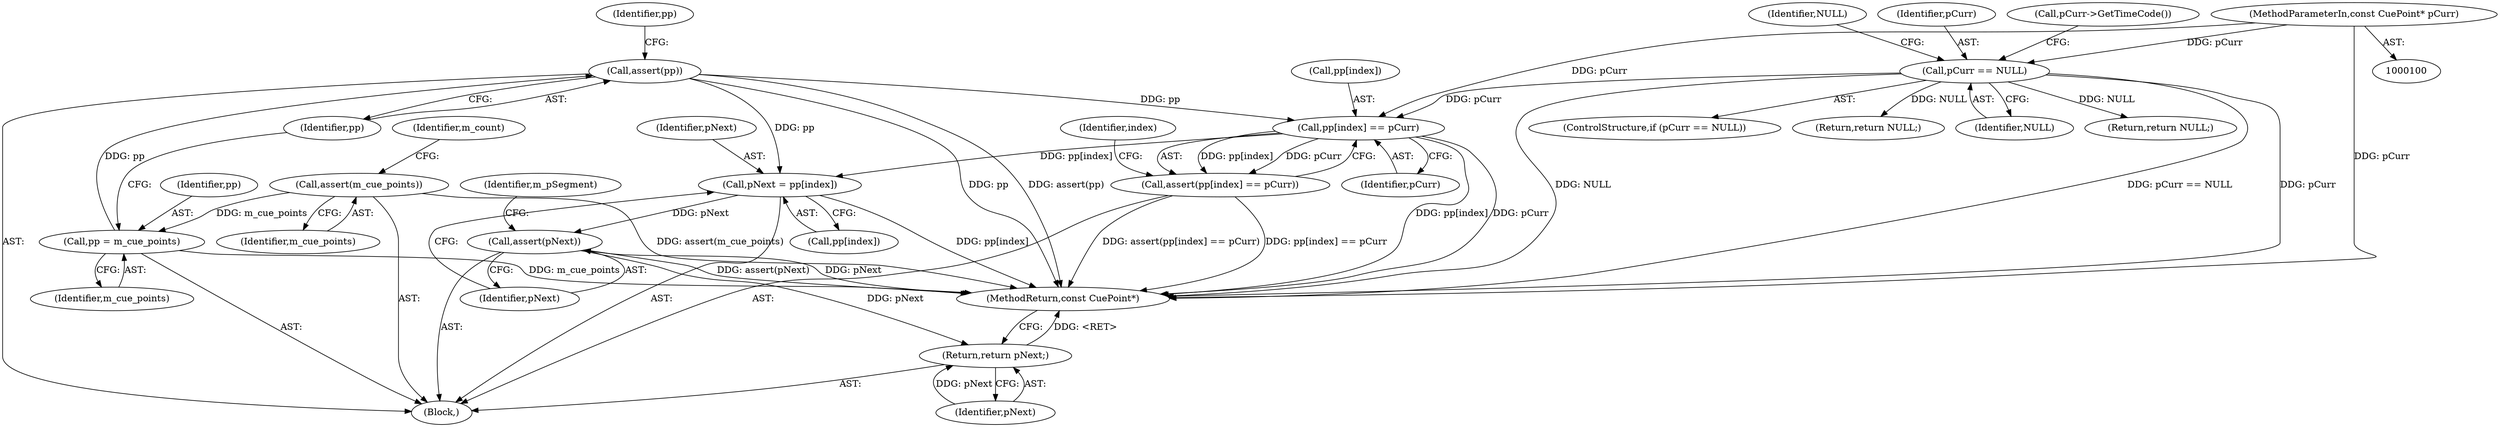 digraph "1_Android_cc274e2abe8b2a6698a5c47d8aa4bb45f1f9538d_19@pointer" {
"1000141" [label="(Call,pp[index] == pCurr)"];
"1000138" [label="(Call,assert(pp))"];
"1000135" [label="(Call,pp = m_cue_points)"];
"1000113" [label="(Call,assert(m_cue_points))"];
"1000104" [label="(Call,pCurr == NULL)"];
"1000101" [label="(MethodParameterIn,const CuePoint* pCurr)"];
"1000140" [label="(Call,assert(pp[index] == pCurr))"];
"1000154" [label="(Call,pNext = pp[index])"];
"1000159" [label="(Call,assert(pNext))"];
"1000165" [label="(Return,return pNext;)"];
"1000108" [label="(Identifier,NULL)"];
"1000105" [label="(Identifier,pCurr)"];
"1000114" [label="(Identifier,m_cue_points)"];
"1000163" [label="(Identifier,m_pSegment)"];
"1000107" [label="(Return,return NULL;)"];
"1000102" [label="(Block,)"];
"1000141" [label="(Call,pp[index] == pCurr)"];
"1000138" [label="(Call,assert(pp))"];
"1000159" [label="(Call,assert(pNext))"];
"1000160" [label="(Identifier,pNext)"];
"1000142" [label="(Call,pp[index])"];
"1000155" [label="(Identifier,pNext)"];
"1000106" [label="(Identifier,NULL)"];
"1000140" [label="(Call,assert(pp[index] == pCurr))"];
"1000156" [label="(Call,pp[index])"];
"1000166" [label="(Identifier,pNext)"];
"1000135" [label="(Call,pp = m_cue_points)"];
"1000165" [label="(Return,return pNext;)"];
"1000101" [label="(MethodParameterIn,const CuePoint* pCurr)"];
"1000117" [label="(Identifier,m_count)"];
"1000154" [label="(Call,pNext = pp[index])"];
"1000147" [label="(Identifier,index)"];
"1000145" [label="(Identifier,pCurr)"];
"1000167" [label="(MethodReturn,const CuePoint*)"];
"1000152" [label="(Return,return NULL;)"];
"1000104" [label="(Call,pCurr == NULL)"];
"1000103" [label="(ControlStructure,if (pCurr == NULL))"];
"1000111" [label="(Call,pCurr->GetTimeCode())"];
"1000139" [label="(Identifier,pp)"];
"1000137" [label="(Identifier,m_cue_points)"];
"1000113" [label="(Call,assert(m_cue_points))"];
"1000136" [label="(Identifier,pp)"];
"1000143" [label="(Identifier,pp)"];
"1000141" -> "1000140"  [label="AST: "];
"1000141" -> "1000145"  [label="CFG: "];
"1000142" -> "1000141"  [label="AST: "];
"1000145" -> "1000141"  [label="AST: "];
"1000140" -> "1000141"  [label="CFG: "];
"1000141" -> "1000167"  [label="DDG: pp[index]"];
"1000141" -> "1000167"  [label="DDG: pCurr"];
"1000141" -> "1000140"  [label="DDG: pp[index]"];
"1000141" -> "1000140"  [label="DDG: pCurr"];
"1000138" -> "1000141"  [label="DDG: pp"];
"1000104" -> "1000141"  [label="DDG: pCurr"];
"1000101" -> "1000141"  [label="DDG: pCurr"];
"1000141" -> "1000154"  [label="DDG: pp[index]"];
"1000138" -> "1000102"  [label="AST: "];
"1000138" -> "1000139"  [label="CFG: "];
"1000139" -> "1000138"  [label="AST: "];
"1000143" -> "1000138"  [label="CFG: "];
"1000138" -> "1000167"  [label="DDG: pp"];
"1000138" -> "1000167"  [label="DDG: assert(pp)"];
"1000135" -> "1000138"  [label="DDG: pp"];
"1000138" -> "1000154"  [label="DDG: pp"];
"1000135" -> "1000102"  [label="AST: "];
"1000135" -> "1000137"  [label="CFG: "];
"1000136" -> "1000135"  [label="AST: "];
"1000137" -> "1000135"  [label="AST: "];
"1000139" -> "1000135"  [label="CFG: "];
"1000135" -> "1000167"  [label="DDG: m_cue_points"];
"1000113" -> "1000135"  [label="DDG: m_cue_points"];
"1000113" -> "1000102"  [label="AST: "];
"1000113" -> "1000114"  [label="CFG: "];
"1000114" -> "1000113"  [label="AST: "];
"1000117" -> "1000113"  [label="CFG: "];
"1000113" -> "1000167"  [label="DDG: assert(m_cue_points)"];
"1000104" -> "1000103"  [label="AST: "];
"1000104" -> "1000106"  [label="CFG: "];
"1000105" -> "1000104"  [label="AST: "];
"1000106" -> "1000104"  [label="AST: "];
"1000108" -> "1000104"  [label="CFG: "];
"1000111" -> "1000104"  [label="CFG: "];
"1000104" -> "1000167"  [label="DDG: pCurr == NULL"];
"1000104" -> "1000167"  [label="DDG: pCurr"];
"1000104" -> "1000167"  [label="DDG: NULL"];
"1000101" -> "1000104"  [label="DDG: pCurr"];
"1000104" -> "1000107"  [label="DDG: NULL"];
"1000104" -> "1000152"  [label="DDG: NULL"];
"1000101" -> "1000100"  [label="AST: "];
"1000101" -> "1000167"  [label="DDG: pCurr"];
"1000140" -> "1000102"  [label="AST: "];
"1000147" -> "1000140"  [label="CFG: "];
"1000140" -> "1000167"  [label="DDG: assert(pp[index] == pCurr)"];
"1000140" -> "1000167"  [label="DDG: pp[index] == pCurr"];
"1000154" -> "1000102"  [label="AST: "];
"1000154" -> "1000156"  [label="CFG: "];
"1000155" -> "1000154"  [label="AST: "];
"1000156" -> "1000154"  [label="AST: "];
"1000160" -> "1000154"  [label="CFG: "];
"1000154" -> "1000167"  [label="DDG: pp[index]"];
"1000154" -> "1000159"  [label="DDG: pNext"];
"1000159" -> "1000102"  [label="AST: "];
"1000159" -> "1000160"  [label="CFG: "];
"1000160" -> "1000159"  [label="AST: "];
"1000163" -> "1000159"  [label="CFG: "];
"1000159" -> "1000167"  [label="DDG: assert(pNext)"];
"1000159" -> "1000167"  [label="DDG: pNext"];
"1000159" -> "1000165"  [label="DDG: pNext"];
"1000165" -> "1000102"  [label="AST: "];
"1000165" -> "1000166"  [label="CFG: "];
"1000166" -> "1000165"  [label="AST: "];
"1000167" -> "1000165"  [label="CFG: "];
"1000165" -> "1000167"  [label="DDG: <RET>"];
"1000166" -> "1000165"  [label="DDG: pNext"];
}

